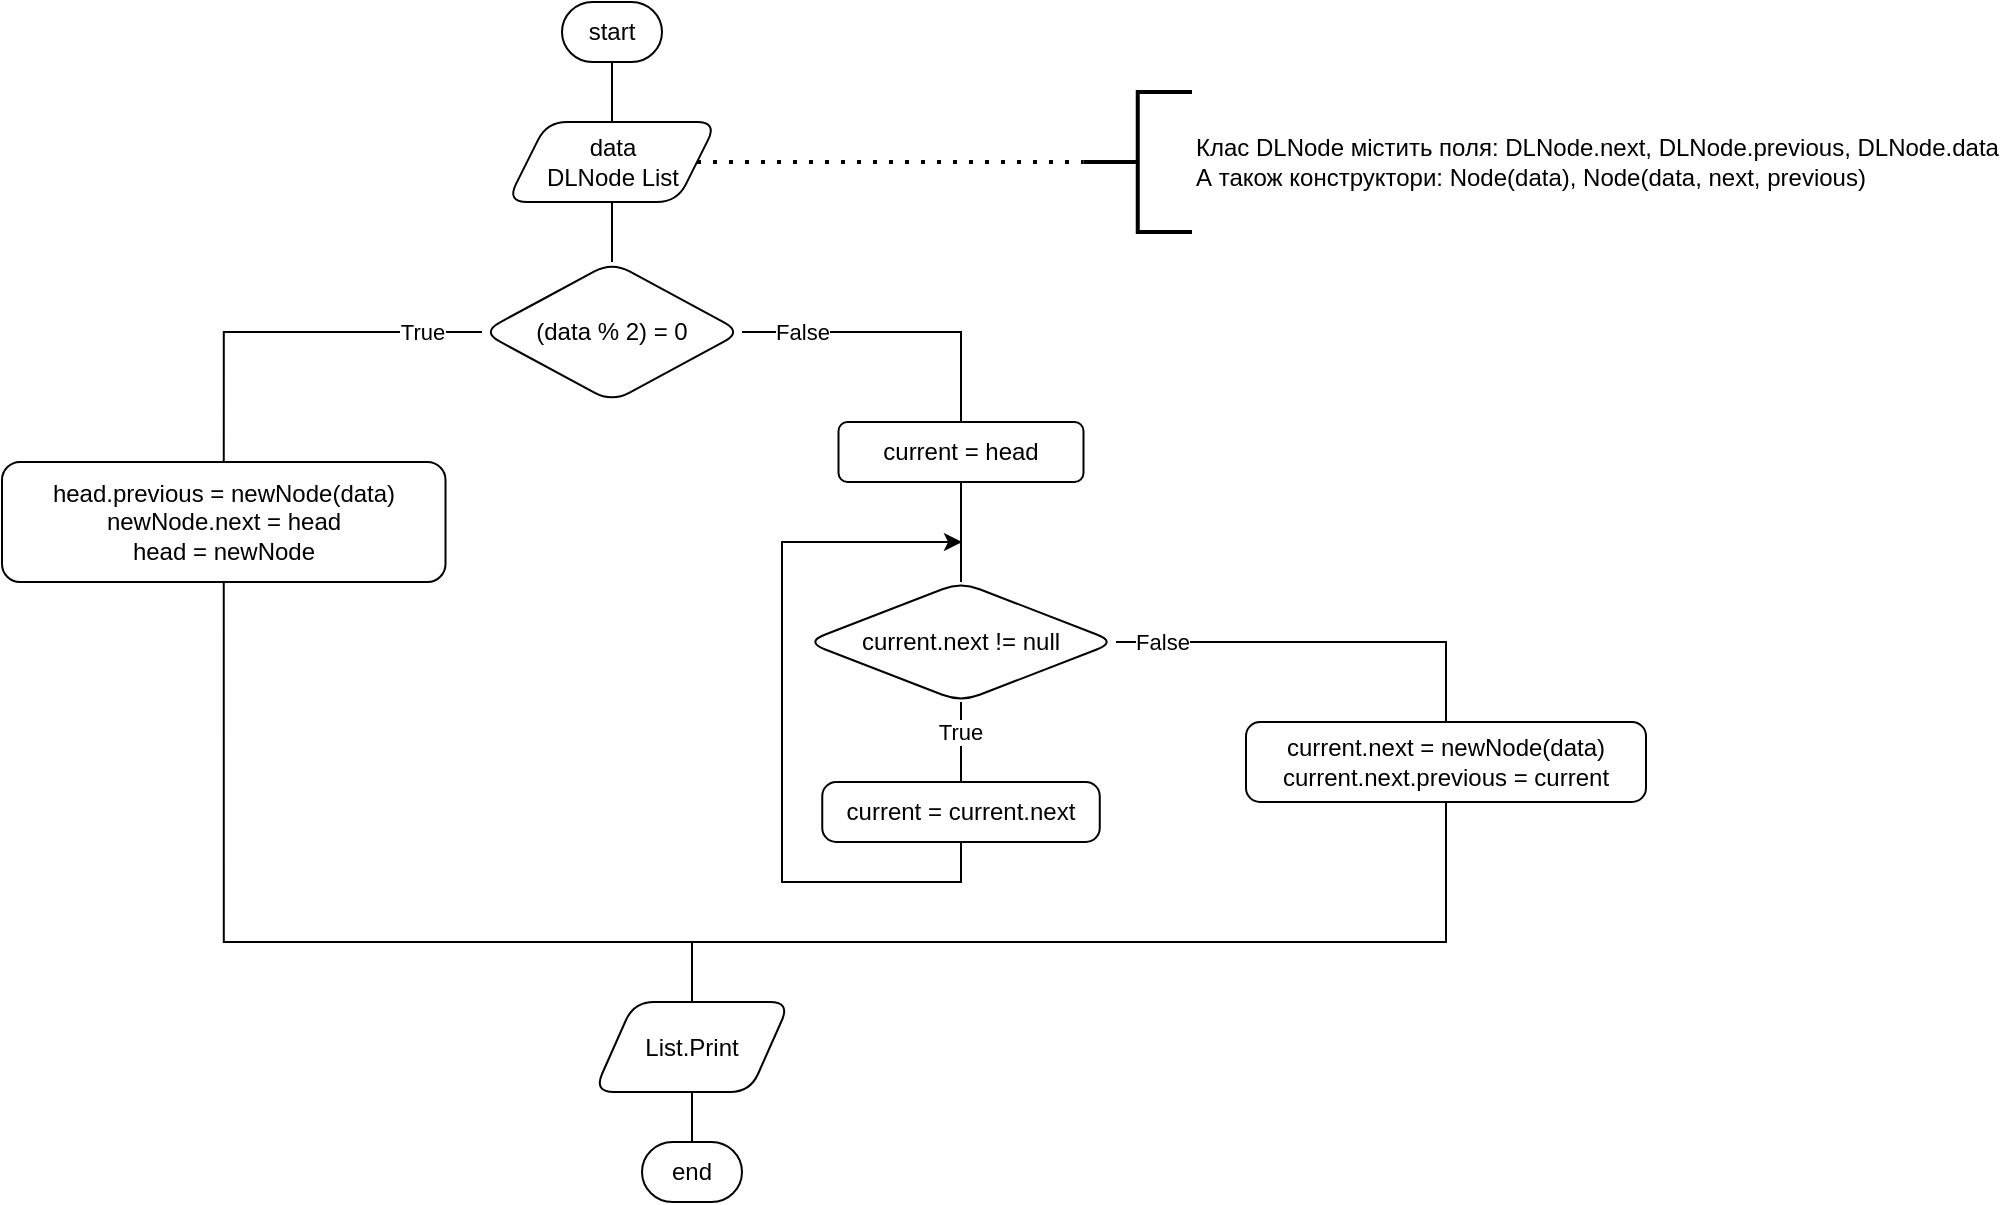 <mxfile version="15.1.3" type="device"><diagram id="B3uyMyLjtgrm7b-Vgg-6" name="Страница 1"><mxGraphModel dx="1673" dy="967" grid="1" gridSize="10" guides="1" tooltips="1" connect="1" arrows="1" fold="1" page="1" pageScale="1" pageWidth="827" pageHeight="1169" math="0" shadow="0"><root><mxCell id="0"/><mxCell id="1" parent="0"/><mxCell id="zkSsiyh70ZsdWyXAZjvJ-4" style="edgeStyle=orthogonalEdgeStyle;rounded=0;orthogonalLoop=1;jettySize=auto;html=1;exitX=0.5;exitY=1;exitDx=0;exitDy=0;exitPerimeter=0;entryX=0.5;entryY=0;entryDx=0;entryDy=0;endArrow=none;endFill=0;" edge="1" parent="1" source="zkSsiyh70ZsdWyXAZjvJ-2" target="zkSsiyh70ZsdWyXAZjvJ-3"><mxGeometry relative="1" as="geometry"/></mxCell><mxCell id="zkSsiyh70ZsdWyXAZjvJ-2" value="start" style="strokeWidth=1;html=1;shape=mxgraph.flowchart.terminator;whiteSpace=wrap;" vertex="1" parent="1"><mxGeometry x="370" y="70" width="50" height="30" as="geometry"/></mxCell><mxCell id="zkSsiyh70ZsdWyXAZjvJ-6" style="edgeStyle=orthogonalEdgeStyle;rounded=0;orthogonalLoop=1;jettySize=auto;html=1;exitX=0.5;exitY=1;exitDx=0;exitDy=0;entryX=0.5;entryY=0;entryDx=0;entryDy=0;endArrow=none;endFill=0;" edge="1" parent="1" source="zkSsiyh70ZsdWyXAZjvJ-3" target="zkSsiyh70ZsdWyXAZjvJ-5"><mxGeometry relative="1" as="geometry"/></mxCell><mxCell id="zkSsiyh70ZsdWyXAZjvJ-3" value="data&lt;br&gt;DLNode List" style="shape=parallelogram;perimeter=parallelogramPerimeter;whiteSpace=wrap;html=1;fixedSize=1;strokeWidth=1;rounded=1;" vertex="1" parent="1"><mxGeometry x="342.5" y="130" width="105" height="40" as="geometry"/></mxCell><mxCell id="zkSsiyh70ZsdWyXAZjvJ-12" value="False" style="edgeStyle=orthogonalEdgeStyle;rounded=0;orthogonalLoop=1;jettySize=auto;html=1;exitX=1;exitY=0.5;exitDx=0;exitDy=0;entryX=0.5;entryY=0;entryDx=0;entryDy=0;endArrow=none;endFill=0;" edge="1" parent="1" source="zkSsiyh70ZsdWyXAZjvJ-5" target="zkSsiyh70ZsdWyXAZjvJ-8"><mxGeometry x="-0.612" relative="1" as="geometry"><mxPoint as="offset"/></mxGeometry></mxCell><mxCell id="zkSsiyh70ZsdWyXAZjvJ-24" value="True" style="edgeStyle=orthogonalEdgeStyle;rounded=0;orthogonalLoop=1;jettySize=auto;html=1;exitX=0;exitY=0.5;exitDx=0;exitDy=0;entryX=0.5;entryY=0;entryDx=0;entryDy=0;endArrow=none;endFill=0;" edge="1" parent="1" source="zkSsiyh70ZsdWyXAZjvJ-5" target="zkSsiyh70ZsdWyXAZjvJ-20"><mxGeometry x="-0.691" relative="1" as="geometry"><mxPoint as="offset"/></mxGeometry></mxCell><mxCell id="zkSsiyh70ZsdWyXAZjvJ-5" value="(data % 2) = 0" style="rhombus;whiteSpace=wrap;html=1;rounded=1;" vertex="1" parent="1"><mxGeometry x="330" y="200" width="130" height="70" as="geometry"/></mxCell><mxCell id="zkSsiyh70ZsdWyXAZjvJ-10" value="True" style="edgeStyle=orthogonalEdgeStyle;rounded=0;orthogonalLoop=1;jettySize=auto;html=1;exitX=0.5;exitY=1;exitDx=0;exitDy=0;entryX=0.5;entryY=0;entryDx=0;entryDy=0;endArrow=none;endFill=0;" edge="1" parent="1" source="zkSsiyh70ZsdWyXAZjvJ-7" target="zkSsiyh70ZsdWyXAZjvJ-9"><mxGeometry x="-0.25" y="-1" relative="1" as="geometry"><mxPoint as="offset"/></mxGeometry></mxCell><mxCell id="zkSsiyh70ZsdWyXAZjvJ-15" value="False" style="edgeStyle=orthogonalEdgeStyle;rounded=0;orthogonalLoop=1;jettySize=auto;html=1;exitX=1;exitY=0.5;exitDx=0;exitDy=0;entryX=0.5;entryY=0;entryDx=0;entryDy=0;endArrow=none;endFill=0;" edge="1" parent="1" source="zkSsiyh70ZsdWyXAZjvJ-7" target="zkSsiyh70ZsdWyXAZjvJ-14"><mxGeometry x="-0.776" relative="1" as="geometry"><mxPoint as="offset"/></mxGeometry></mxCell><mxCell id="zkSsiyh70ZsdWyXAZjvJ-7" value="current.next != null" style="rhombus;whiteSpace=wrap;html=1;rounded=1;" vertex="1" parent="1"><mxGeometry x="492" y="360" width="155" height="60" as="geometry"/></mxCell><mxCell id="zkSsiyh70ZsdWyXAZjvJ-11" style="edgeStyle=orthogonalEdgeStyle;rounded=0;orthogonalLoop=1;jettySize=auto;html=1;exitX=0.5;exitY=1;exitDx=0;exitDy=0;entryX=0.5;entryY=0;entryDx=0;entryDy=0;endArrow=none;endFill=0;" edge="1" parent="1" source="zkSsiyh70ZsdWyXAZjvJ-8" target="zkSsiyh70ZsdWyXAZjvJ-7"><mxGeometry relative="1" as="geometry"/></mxCell><mxCell id="zkSsiyh70ZsdWyXAZjvJ-8" value="current = head" style="rounded=1;whiteSpace=wrap;html=1;" vertex="1" parent="1"><mxGeometry x="508.25" y="280" width="122.5" height="30" as="geometry"/></mxCell><mxCell id="zkSsiyh70ZsdWyXAZjvJ-13" style="edgeStyle=orthogonalEdgeStyle;rounded=0;orthogonalLoop=1;jettySize=auto;html=1;exitX=0.5;exitY=1;exitDx=0;exitDy=0;endArrow=classic;endFill=1;" edge="1" parent="1" source="zkSsiyh70ZsdWyXAZjvJ-9"><mxGeometry relative="1" as="geometry"><mxPoint x="570" y="340" as="targetPoint"/><Array as="points"><mxPoint x="570" y="510"/><mxPoint x="480" y="510"/><mxPoint x="480" y="340"/><mxPoint x="570" y="340"/></Array></mxGeometry></mxCell><mxCell id="zkSsiyh70ZsdWyXAZjvJ-9" value="current = current.next" style="rounded=1;whiteSpace=wrap;html=1;absoluteArcSize=1;arcSize=14;strokeWidth=1;" vertex="1" parent="1"><mxGeometry x="500.13" y="460" width="138.75" height="30" as="geometry"/></mxCell><mxCell id="zkSsiyh70ZsdWyXAZjvJ-27" style="edgeStyle=orthogonalEdgeStyle;rounded=0;orthogonalLoop=1;jettySize=auto;html=1;exitX=0.5;exitY=1;exitDx=0;exitDy=0;entryX=0.5;entryY=0;entryDx=0;entryDy=0;endArrow=none;endFill=0;" edge="1" parent="1" source="zkSsiyh70ZsdWyXAZjvJ-14" target="zkSsiyh70ZsdWyXAZjvJ-28"><mxGeometry relative="1" as="geometry"><mxPoint x="435" y="575" as="targetPoint"/><Array as="points"><mxPoint x="812" y="540"/><mxPoint x="435" y="540"/><mxPoint x="435" y="590"/></Array></mxGeometry></mxCell><mxCell id="zkSsiyh70ZsdWyXAZjvJ-14" value="current.next = newNode(data)&lt;br&gt;current.next.previous = current" style="rounded=1;whiteSpace=wrap;html=1;absoluteArcSize=1;arcSize=14;strokeWidth=1;" vertex="1" parent="1"><mxGeometry x="712" y="430" width="200" height="40" as="geometry"/></mxCell><mxCell id="zkSsiyh70ZsdWyXAZjvJ-26" style="edgeStyle=orthogonalEdgeStyle;rounded=0;orthogonalLoop=1;jettySize=auto;html=1;exitX=0.5;exitY=1;exitDx=0;exitDy=0;entryX=0.5;entryY=0;entryDx=0;entryDy=0;endArrow=none;endFill=0;" edge="1" parent="1" source="zkSsiyh70ZsdWyXAZjvJ-20" target="zkSsiyh70ZsdWyXAZjvJ-28"><mxGeometry relative="1" as="geometry"><mxPoint x="435" y="575" as="targetPoint"/><Array as="points"><mxPoint x="201" y="540"/><mxPoint x="435" y="540"/><mxPoint x="435" y="590"/></Array></mxGeometry></mxCell><mxCell id="zkSsiyh70ZsdWyXAZjvJ-20" value="head.previous = newNode(data)&lt;br&gt;newNode.next = head&lt;br&gt;head = newNode" style="rounded=1;whiteSpace=wrap;html=1;" vertex="1" parent="1"><mxGeometry x="90" y="300" width="221.75" height="60" as="geometry"/></mxCell><mxCell id="zkSsiyh70ZsdWyXAZjvJ-30" style="edgeStyle=orthogonalEdgeStyle;rounded=0;orthogonalLoop=1;jettySize=auto;html=1;exitX=0.5;exitY=1;exitDx=0;exitDy=0;entryX=0.5;entryY=0;entryDx=0;entryDy=0;entryPerimeter=0;endArrow=none;endFill=0;" edge="1" parent="1" source="zkSsiyh70ZsdWyXAZjvJ-28" target="zkSsiyh70ZsdWyXAZjvJ-29"><mxGeometry relative="1" as="geometry"/></mxCell><mxCell id="zkSsiyh70ZsdWyXAZjvJ-28" value="List.Print" style="shape=parallelogram;perimeter=parallelogramPerimeter;whiteSpace=wrap;html=1;fixedSize=1;strokeWidth=1;rounded=1;" vertex="1" parent="1"><mxGeometry x="386" y="570" width="98" height="45" as="geometry"/></mxCell><mxCell id="zkSsiyh70ZsdWyXAZjvJ-29" value="end" style="strokeWidth=1;html=1;shape=mxgraph.flowchart.terminator;whiteSpace=wrap;" vertex="1" parent="1"><mxGeometry x="410" y="640" width="50" height="30" as="geometry"/></mxCell><mxCell id="zkSsiyh70ZsdWyXAZjvJ-32" value="Клас DLNode містить поля: DLNode.next, DLNode.previous, DLNode.data&lt;br&gt;А також конструктори: Node(data), Node(data, next, previous)" style="strokeWidth=2;html=1;shape=mxgraph.flowchart.annotation_2;align=left;labelPosition=right;pointerEvents=1;" vertex="1" parent="1"><mxGeometry x="630.75" y="115" width="54.25" height="70" as="geometry"/></mxCell><mxCell id="zkSsiyh70ZsdWyXAZjvJ-34" value="" style="endArrow=none;dashed=1;html=1;dashPattern=1 3;strokeWidth=2;exitX=1;exitY=0.5;exitDx=0;exitDy=0;entryX=0;entryY=0.5;entryDx=0;entryDy=0;entryPerimeter=0;" edge="1" parent="1" source="zkSsiyh70ZsdWyXAZjvJ-3" target="zkSsiyh70ZsdWyXAZjvJ-32"><mxGeometry width="50" height="50" relative="1" as="geometry"><mxPoint x="492" y="160" as="sourcePoint"/><mxPoint x="542" y="110" as="targetPoint"/></mxGeometry></mxCell></root></mxGraphModel></diagram></mxfile>